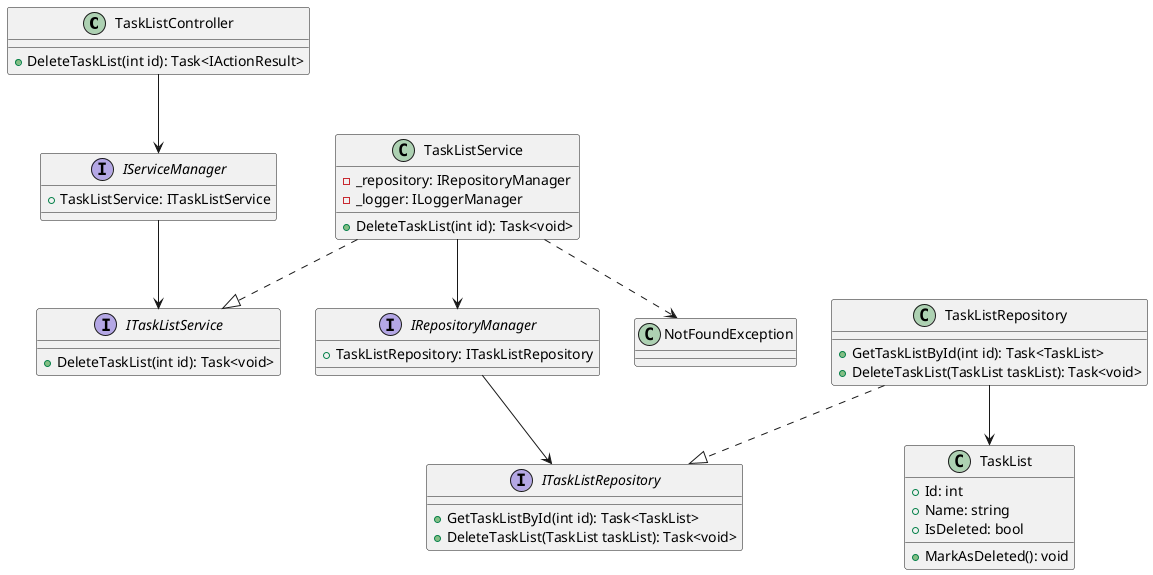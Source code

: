 @startuml
class TaskListController {
  +DeleteTaskList(int id): Task<IActionResult>
}

interface IServiceManager {
  +TaskListService: ITaskListService
}

interface ITaskListService {
  +DeleteTaskList(int id): Task<void>
}

class TaskListService {
  -_repository: IRepositoryManager
  -_logger: ILoggerManager
  +DeleteTaskList(int id): Task<void>
}

interface IRepositoryManager {
  +TaskListRepository: ITaskListRepository
}

interface ITaskListRepository {
  +GetTaskListById(int id): Task<TaskList>
  +DeleteTaskList(TaskList taskList): Task<void>
}

class TaskListRepository {
  +GetTaskListById(int id): Task<TaskList>
  +DeleteTaskList(TaskList taskList): Task<void>
}

class TaskList {
  +Id: int
  +Name: string
  +IsDeleted: bool
  +MarkAsDeleted(): void
}

class NotFoundException {
}

TaskListController --> IServiceManager
IServiceManager --> ITaskListService
TaskListService ..|> ITaskListService
TaskListService --> IRepositoryManager
IRepositoryManager --> ITaskListRepository
TaskListRepository ..|> ITaskListRepository
TaskListRepository --> TaskList
TaskListService ..> NotFoundException

@enduml